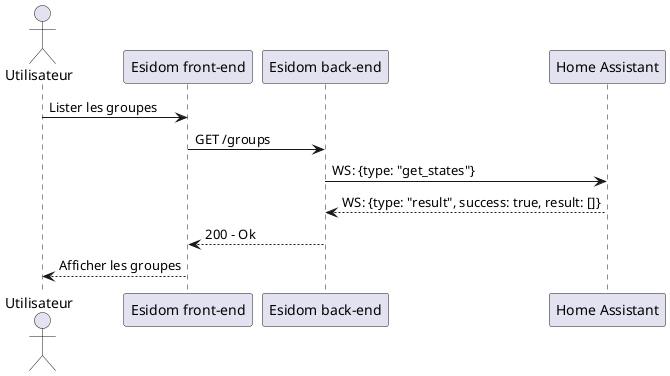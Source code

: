 @startuml lister groupes

actor "Utilisateur" as u
participant "Esidom front-end" as fe
participant "Esidom back-end" as m
participant "Home Assistant" as ha

u -> fe: Lister les groupes
fe -> m: GET /groups
m -> ha: WS: {type: "get_states"}
ha --> m: WS: {type: "result", success: true, result: []}
m --> fe: 200 - Ok
fe --> u: Afficher les groupes

@enduml